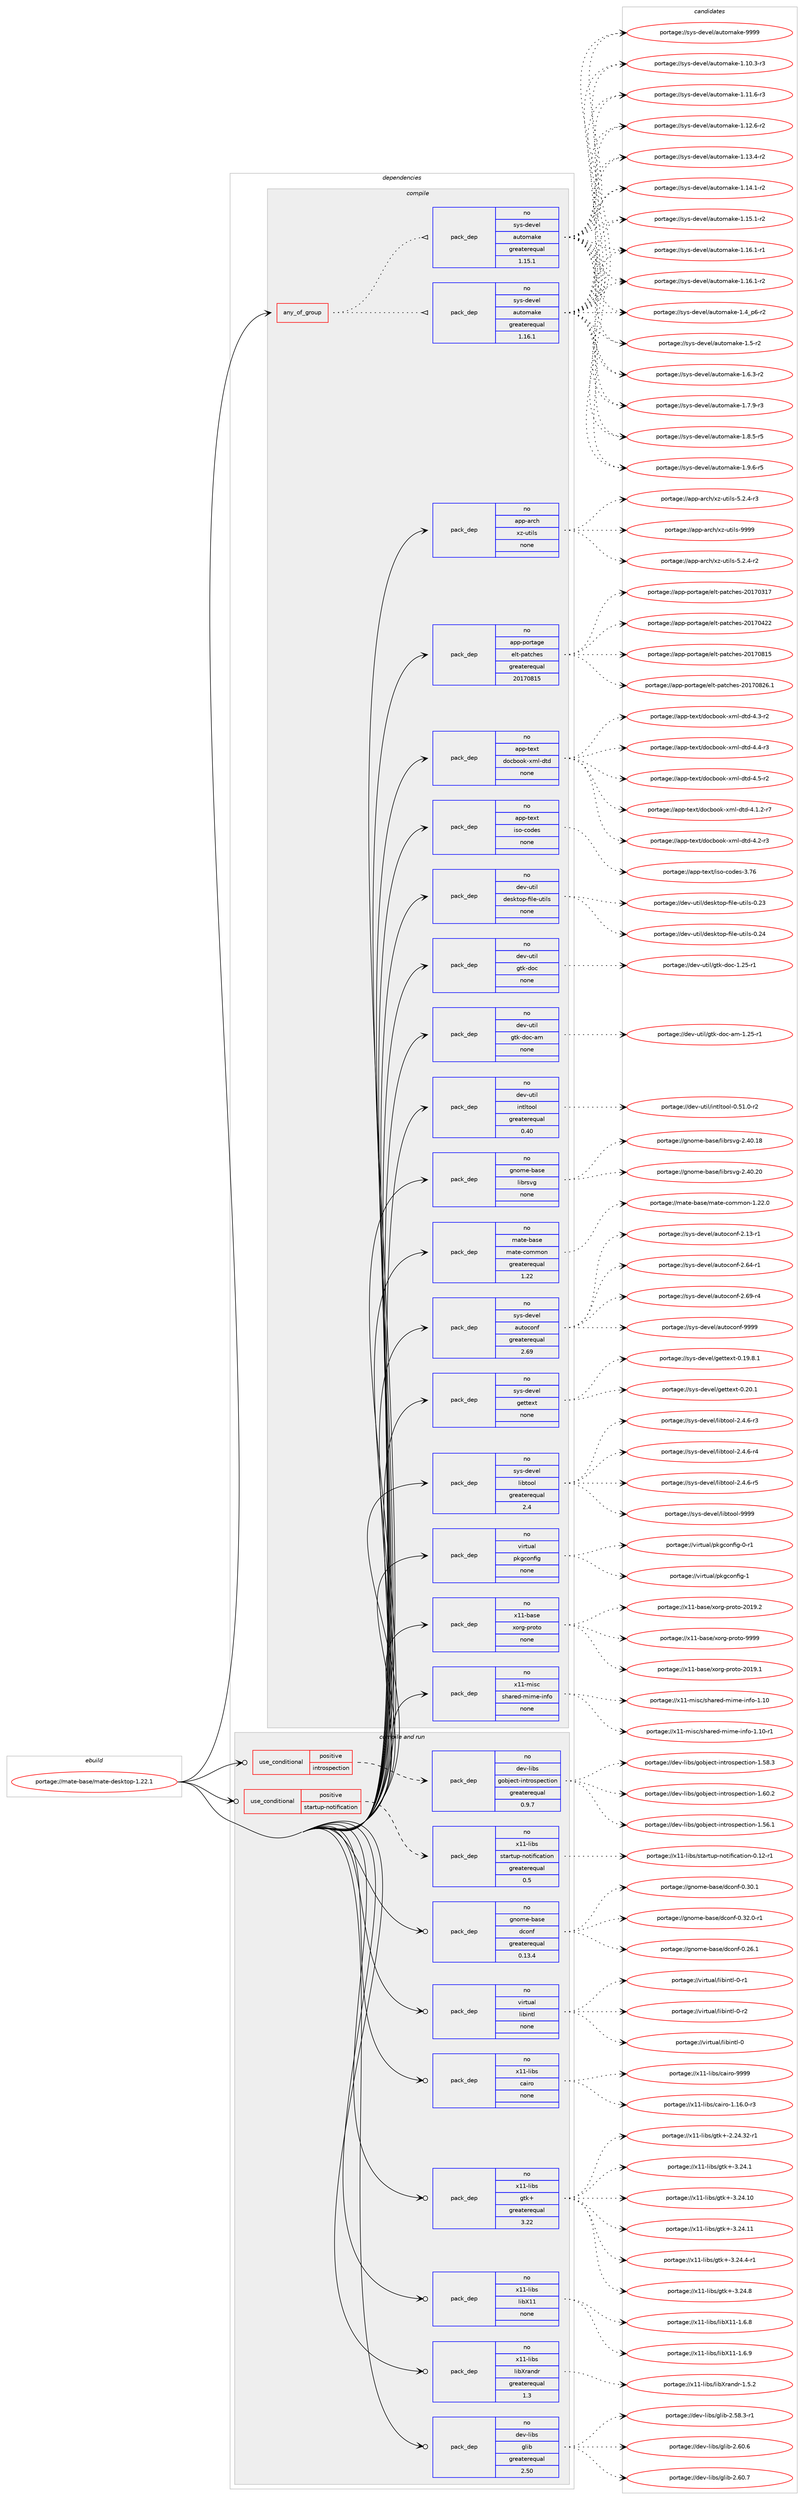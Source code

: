 digraph prolog {

# *************
# Graph options
# *************

newrank=true;
concentrate=true;
compound=true;
graph [rankdir=LR,fontname=Helvetica,fontsize=10,ranksep=1.5];#, ranksep=2.5, nodesep=0.2];
edge  [arrowhead=vee];
node  [fontname=Helvetica,fontsize=10];

# **********
# The ebuild
# **********

subgraph cluster_leftcol {
color=gray;
rank=same;
label=<<i>ebuild</i>>;
id [label="portage://mate-base/mate-desktop-1.22.1", color=red, width=4, href="../mate-base/mate-desktop-1.22.1.svg"];
}

# ****************
# The dependencies
# ****************

subgraph cluster_midcol {
color=gray;
label=<<i>dependencies</i>>;
subgraph cluster_compile {
fillcolor="#eeeeee";
style=filled;
label=<<i>compile</i>>;
subgraph any4835 {
dependency308303 [label=<<TABLE BORDER="0" CELLBORDER="1" CELLSPACING="0" CELLPADDING="4"><TR><TD CELLPADDING="10">any_of_group</TD></TR></TABLE>>, shape=none, color=red];subgraph pack225943 {
dependency308304 [label=<<TABLE BORDER="0" CELLBORDER="1" CELLSPACING="0" CELLPADDING="4" WIDTH="220"><TR><TD ROWSPAN="6" CELLPADDING="30">pack_dep</TD></TR><TR><TD WIDTH="110">no</TD></TR><TR><TD>sys-devel</TD></TR><TR><TD>automake</TD></TR><TR><TD>greaterequal</TD></TR><TR><TD>1.16.1</TD></TR></TABLE>>, shape=none, color=blue];
}
dependency308303:e -> dependency308304:w [weight=20,style="dotted",arrowhead="oinv"];
subgraph pack225944 {
dependency308305 [label=<<TABLE BORDER="0" CELLBORDER="1" CELLSPACING="0" CELLPADDING="4" WIDTH="220"><TR><TD ROWSPAN="6" CELLPADDING="30">pack_dep</TD></TR><TR><TD WIDTH="110">no</TD></TR><TR><TD>sys-devel</TD></TR><TR><TD>automake</TD></TR><TR><TD>greaterequal</TD></TR><TR><TD>1.15.1</TD></TR></TABLE>>, shape=none, color=blue];
}
dependency308303:e -> dependency308305:w [weight=20,style="dotted",arrowhead="oinv"];
}
id:e -> dependency308303:w [weight=20,style="solid",arrowhead="vee"];
subgraph pack225945 {
dependency308306 [label=<<TABLE BORDER="0" CELLBORDER="1" CELLSPACING="0" CELLPADDING="4" WIDTH="220"><TR><TD ROWSPAN="6" CELLPADDING="30">pack_dep</TD></TR><TR><TD WIDTH="110">no</TD></TR><TR><TD>app-arch</TD></TR><TR><TD>xz-utils</TD></TR><TR><TD>none</TD></TR><TR><TD></TD></TR></TABLE>>, shape=none, color=blue];
}
id:e -> dependency308306:w [weight=20,style="solid",arrowhead="vee"];
subgraph pack225946 {
dependency308307 [label=<<TABLE BORDER="0" CELLBORDER="1" CELLSPACING="0" CELLPADDING="4" WIDTH="220"><TR><TD ROWSPAN="6" CELLPADDING="30">pack_dep</TD></TR><TR><TD WIDTH="110">no</TD></TR><TR><TD>app-portage</TD></TR><TR><TD>elt-patches</TD></TR><TR><TD>greaterequal</TD></TR><TR><TD>20170815</TD></TR></TABLE>>, shape=none, color=blue];
}
id:e -> dependency308307:w [weight=20,style="solid",arrowhead="vee"];
subgraph pack225947 {
dependency308308 [label=<<TABLE BORDER="0" CELLBORDER="1" CELLSPACING="0" CELLPADDING="4" WIDTH="220"><TR><TD ROWSPAN="6" CELLPADDING="30">pack_dep</TD></TR><TR><TD WIDTH="110">no</TD></TR><TR><TD>app-text</TD></TR><TR><TD>docbook-xml-dtd</TD></TR><TR><TD>none</TD></TR><TR><TD></TD></TR></TABLE>>, shape=none, color=blue];
}
id:e -> dependency308308:w [weight=20,style="solid",arrowhead="vee"];
subgraph pack225948 {
dependency308309 [label=<<TABLE BORDER="0" CELLBORDER="1" CELLSPACING="0" CELLPADDING="4" WIDTH="220"><TR><TD ROWSPAN="6" CELLPADDING="30">pack_dep</TD></TR><TR><TD WIDTH="110">no</TD></TR><TR><TD>app-text</TD></TR><TR><TD>iso-codes</TD></TR><TR><TD>none</TD></TR><TR><TD></TD></TR></TABLE>>, shape=none, color=blue];
}
id:e -> dependency308309:w [weight=20,style="solid",arrowhead="vee"];
subgraph pack225949 {
dependency308310 [label=<<TABLE BORDER="0" CELLBORDER="1" CELLSPACING="0" CELLPADDING="4" WIDTH="220"><TR><TD ROWSPAN="6" CELLPADDING="30">pack_dep</TD></TR><TR><TD WIDTH="110">no</TD></TR><TR><TD>dev-util</TD></TR><TR><TD>desktop-file-utils</TD></TR><TR><TD>none</TD></TR><TR><TD></TD></TR></TABLE>>, shape=none, color=blue];
}
id:e -> dependency308310:w [weight=20,style="solid",arrowhead="vee"];
subgraph pack225950 {
dependency308311 [label=<<TABLE BORDER="0" CELLBORDER="1" CELLSPACING="0" CELLPADDING="4" WIDTH="220"><TR><TD ROWSPAN="6" CELLPADDING="30">pack_dep</TD></TR><TR><TD WIDTH="110">no</TD></TR><TR><TD>dev-util</TD></TR><TR><TD>gtk-doc</TD></TR><TR><TD>none</TD></TR><TR><TD></TD></TR></TABLE>>, shape=none, color=blue];
}
id:e -> dependency308311:w [weight=20,style="solid",arrowhead="vee"];
subgraph pack225951 {
dependency308312 [label=<<TABLE BORDER="0" CELLBORDER="1" CELLSPACING="0" CELLPADDING="4" WIDTH="220"><TR><TD ROWSPAN="6" CELLPADDING="30">pack_dep</TD></TR><TR><TD WIDTH="110">no</TD></TR><TR><TD>dev-util</TD></TR><TR><TD>gtk-doc-am</TD></TR><TR><TD>none</TD></TR><TR><TD></TD></TR></TABLE>>, shape=none, color=blue];
}
id:e -> dependency308312:w [weight=20,style="solid",arrowhead="vee"];
subgraph pack225952 {
dependency308313 [label=<<TABLE BORDER="0" CELLBORDER="1" CELLSPACING="0" CELLPADDING="4" WIDTH="220"><TR><TD ROWSPAN="6" CELLPADDING="30">pack_dep</TD></TR><TR><TD WIDTH="110">no</TD></TR><TR><TD>dev-util</TD></TR><TR><TD>intltool</TD></TR><TR><TD>greaterequal</TD></TR><TR><TD>0.40</TD></TR></TABLE>>, shape=none, color=blue];
}
id:e -> dependency308313:w [weight=20,style="solid",arrowhead="vee"];
subgraph pack225953 {
dependency308314 [label=<<TABLE BORDER="0" CELLBORDER="1" CELLSPACING="0" CELLPADDING="4" WIDTH="220"><TR><TD ROWSPAN="6" CELLPADDING="30">pack_dep</TD></TR><TR><TD WIDTH="110">no</TD></TR><TR><TD>gnome-base</TD></TR><TR><TD>librsvg</TD></TR><TR><TD>none</TD></TR><TR><TD></TD></TR></TABLE>>, shape=none, color=blue];
}
id:e -> dependency308314:w [weight=20,style="solid",arrowhead="vee"];
subgraph pack225954 {
dependency308315 [label=<<TABLE BORDER="0" CELLBORDER="1" CELLSPACING="0" CELLPADDING="4" WIDTH="220"><TR><TD ROWSPAN="6" CELLPADDING="30">pack_dep</TD></TR><TR><TD WIDTH="110">no</TD></TR><TR><TD>mate-base</TD></TR><TR><TD>mate-common</TD></TR><TR><TD>greaterequal</TD></TR><TR><TD>1.22</TD></TR></TABLE>>, shape=none, color=blue];
}
id:e -> dependency308315:w [weight=20,style="solid",arrowhead="vee"];
subgraph pack225955 {
dependency308316 [label=<<TABLE BORDER="0" CELLBORDER="1" CELLSPACING="0" CELLPADDING="4" WIDTH="220"><TR><TD ROWSPAN="6" CELLPADDING="30">pack_dep</TD></TR><TR><TD WIDTH="110">no</TD></TR><TR><TD>sys-devel</TD></TR><TR><TD>autoconf</TD></TR><TR><TD>greaterequal</TD></TR><TR><TD>2.69</TD></TR></TABLE>>, shape=none, color=blue];
}
id:e -> dependency308316:w [weight=20,style="solid",arrowhead="vee"];
subgraph pack225956 {
dependency308317 [label=<<TABLE BORDER="0" CELLBORDER="1" CELLSPACING="0" CELLPADDING="4" WIDTH="220"><TR><TD ROWSPAN="6" CELLPADDING="30">pack_dep</TD></TR><TR><TD WIDTH="110">no</TD></TR><TR><TD>sys-devel</TD></TR><TR><TD>gettext</TD></TR><TR><TD>none</TD></TR><TR><TD></TD></TR></TABLE>>, shape=none, color=blue];
}
id:e -> dependency308317:w [weight=20,style="solid",arrowhead="vee"];
subgraph pack225957 {
dependency308318 [label=<<TABLE BORDER="0" CELLBORDER="1" CELLSPACING="0" CELLPADDING="4" WIDTH="220"><TR><TD ROWSPAN="6" CELLPADDING="30">pack_dep</TD></TR><TR><TD WIDTH="110">no</TD></TR><TR><TD>sys-devel</TD></TR><TR><TD>libtool</TD></TR><TR><TD>greaterequal</TD></TR><TR><TD>2.4</TD></TR></TABLE>>, shape=none, color=blue];
}
id:e -> dependency308318:w [weight=20,style="solid",arrowhead="vee"];
subgraph pack225958 {
dependency308319 [label=<<TABLE BORDER="0" CELLBORDER="1" CELLSPACING="0" CELLPADDING="4" WIDTH="220"><TR><TD ROWSPAN="6" CELLPADDING="30">pack_dep</TD></TR><TR><TD WIDTH="110">no</TD></TR><TR><TD>virtual</TD></TR><TR><TD>pkgconfig</TD></TR><TR><TD>none</TD></TR><TR><TD></TD></TR></TABLE>>, shape=none, color=blue];
}
id:e -> dependency308319:w [weight=20,style="solid",arrowhead="vee"];
subgraph pack225959 {
dependency308320 [label=<<TABLE BORDER="0" CELLBORDER="1" CELLSPACING="0" CELLPADDING="4" WIDTH="220"><TR><TD ROWSPAN="6" CELLPADDING="30">pack_dep</TD></TR><TR><TD WIDTH="110">no</TD></TR><TR><TD>x11-base</TD></TR><TR><TD>xorg-proto</TD></TR><TR><TD>none</TD></TR><TR><TD></TD></TR></TABLE>>, shape=none, color=blue];
}
id:e -> dependency308320:w [weight=20,style="solid",arrowhead="vee"];
subgraph pack225960 {
dependency308321 [label=<<TABLE BORDER="0" CELLBORDER="1" CELLSPACING="0" CELLPADDING="4" WIDTH="220"><TR><TD ROWSPAN="6" CELLPADDING="30">pack_dep</TD></TR><TR><TD WIDTH="110">no</TD></TR><TR><TD>x11-misc</TD></TR><TR><TD>shared-mime-info</TD></TR><TR><TD>none</TD></TR><TR><TD></TD></TR></TABLE>>, shape=none, color=blue];
}
id:e -> dependency308321:w [weight=20,style="solid",arrowhead="vee"];
}
subgraph cluster_compileandrun {
fillcolor="#eeeeee";
style=filled;
label=<<i>compile and run</i>>;
subgraph cond77411 {
dependency308322 [label=<<TABLE BORDER="0" CELLBORDER="1" CELLSPACING="0" CELLPADDING="4"><TR><TD ROWSPAN="3" CELLPADDING="10">use_conditional</TD></TR><TR><TD>positive</TD></TR><TR><TD>introspection</TD></TR></TABLE>>, shape=none, color=red];
subgraph pack225961 {
dependency308323 [label=<<TABLE BORDER="0" CELLBORDER="1" CELLSPACING="0" CELLPADDING="4" WIDTH="220"><TR><TD ROWSPAN="6" CELLPADDING="30">pack_dep</TD></TR><TR><TD WIDTH="110">no</TD></TR><TR><TD>dev-libs</TD></TR><TR><TD>gobject-introspection</TD></TR><TR><TD>greaterequal</TD></TR><TR><TD>0.9.7</TD></TR></TABLE>>, shape=none, color=blue];
}
dependency308322:e -> dependency308323:w [weight=20,style="dashed",arrowhead="vee"];
}
id:e -> dependency308322:w [weight=20,style="solid",arrowhead="odotvee"];
subgraph cond77412 {
dependency308324 [label=<<TABLE BORDER="0" CELLBORDER="1" CELLSPACING="0" CELLPADDING="4"><TR><TD ROWSPAN="3" CELLPADDING="10">use_conditional</TD></TR><TR><TD>positive</TD></TR><TR><TD>startup-notification</TD></TR></TABLE>>, shape=none, color=red];
subgraph pack225962 {
dependency308325 [label=<<TABLE BORDER="0" CELLBORDER="1" CELLSPACING="0" CELLPADDING="4" WIDTH="220"><TR><TD ROWSPAN="6" CELLPADDING="30">pack_dep</TD></TR><TR><TD WIDTH="110">no</TD></TR><TR><TD>x11-libs</TD></TR><TR><TD>startup-notification</TD></TR><TR><TD>greaterequal</TD></TR><TR><TD>0.5</TD></TR></TABLE>>, shape=none, color=blue];
}
dependency308324:e -> dependency308325:w [weight=20,style="dashed",arrowhead="vee"];
}
id:e -> dependency308324:w [weight=20,style="solid",arrowhead="odotvee"];
subgraph pack225963 {
dependency308326 [label=<<TABLE BORDER="0" CELLBORDER="1" CELLSPACING="0" CELLPADDING="4" WIDTH="220"><TR><TD ROWSPAN="6" CELLPADDING="30">pack_dep</TD></TR><TR><TD WIDTH="110">no</TD></TR><TR><TD>dev-libs</TD></TR><TR><TD>glib</TD></TR><TR><TD>greaterequal</TD></TR><TR><TD>2.50</TD></TR></TABLE>>, shape=none, color=blue];
}
id:e -> dependency308326:w [weight=20,style="solid",arrowhead="odotvee"];
subgraph pack225964 {
dependency308327 [label=<<TABLE BORDER="0" CELLBORDER="1" CELLSPACING="0" CELLPADDING="4" WIDTH="220"><TR><TD ROWSPAN="6" CELLPADDING="30">pack_dep</TD></TR><TR><TD WIDTH="110">no</TD></TR><TR><TD>gnome-base</TD></TR><TR><TD>dconf</TD></TR><TR><TD>greaterequal</TD></TR><TR><TD>0.13.4</TD></TR></TABLE>>, shape=none, color=blue];
}
id:e -> dependency308327:w [weight=20,style="solid",arrowhead="odotvee"];
subgraph pack225965 {
dependency308328 [label=<<TABLE BORDER="0" CELLBORDER="1" CELLSPACING="0" CELLPADDING="4" WIDTH="220"><TR><TD ROWSPAN="6" CELLPADDING="30">pack_dep</TD></TR><TR><TD WIDTH="110">no</TD></TR><TR><TD>virtual</TD></TR><TR><TD>libintl</TD></TR><TR><TD>none</TD></TR><TR><TD></TD></TR></TABLE>>, shape=none, color=blue];
}
id:e -> dependency308328:w [weight=20,style="solid",arrowhead="odotvee"];
subgraph pack225966 {
dependency308329 [label=<<TABLE BORDER="0" CELLBORDER="1" CELLSPACING="0" CELLPADDING="4" WIDTH="220"><TR><TD ROWSPAN="6" CELLPADDING="30">pack_dep</TD></TR><TR><TD WIDTH="110">no</TD></TR><TR><TD>x11-libs</TD></TR><TR><TD>cairo</TD></TR><TR><TD>none</TD></TR><TR><TD></TD></TR></TABLE>>, shape=none, color=blue];
}
id:e -> dependency308329:w [weight=20,style="solid",arrowhead="odotvee"];
subgraph pack225967 {
dependency308330 [label=<<TABLE BORDER="0" CELLBORDER="1" CELLSPACING="0" CELLPADDING="4" WIDTH="220"><TR><TD ROWSPAN="6" CELLPADDING="30">pack_dep</TD></TR><TR><TD WIDTH="110">no</TD></TR><TR><TD>x11-libs</TD></TR><TR><TD>gtk+</TD></TR><TR><TD>greaterequal</TD></TR><TR><TD>3.22</TD></TR></TABLE>>, shape=none, color=blue];
}
id:e -> dependency308330:w [weight=20,style="solid",arrowhead="odotvee"];
subgraph pack225968 {
dependency308331 [label=<<TABLE BORDER="0" CELLBORDER="1" CELLSPACING="0" CELLPADDING="4" WIDTH="220"><TR><TD ROWSPAN="6" CELLPADDING="30">pack_dep</TD></TR><TR><TD WIDTH="110">no</TD></TR><TR><TD>x11-libs</TD></TR><TR><TD>libX11</TD></TR><TR><TD>none</TD></TR><TR><TD></TD></TR></TABLE>>, shape=none, color=blue];
}
id:e -> dependency308331:w [weight=20,style="solid",arrowhead="odotvee"];
subgraph pack225969 {
dependency308332 [label=<<TABLE BORDER="0" CELLBORDER="1" CELLSPACING="0" CELLPADDING="4" WIDTH="220"><TR><TD ROWSPAN="6" CELLPADDING="30">pack_dep</TD></TR><TR><TD WIDTH="110">no</TD></TR><TR><TD>x11-libs</TD></TR><TR><TD>libXrandr</TD></TR><TR><TD>greaterequal</TD></TR><TR><TD>1.3</TD></TR></TABLE>>, shape=none, color=blue];
}
id:e -> dependency308332:w [weight=20,style="solid",arrowhead="odotvee"];
}
subgraph cluster_run {
fillcolor="#eeeeee";
style=filled;
label=<<i>run</i>>;
}
}

# **************
# The candidates
# **************

subgraph cluster_choices {
rank=same;
color=gray;
label=<<i>candidates</i>>;

subgraph choice225943 {
color=black;
nodesep=1;
choiceportage11512111545100101118101108479711711611110997107101454946494846514511451 [label="portage://sys-devel/automake-1.10.3-r3", color=red, width=4,href="../sys-devel/automake-1.10.3-r3.svg"];
choiceportage11512111545100101118101108479711711611110997107101454946494946544511451 [label="portage://sys-devel/automake-1.11.6-r3", color=red, width=4,href="../sys-devel/automake-1.11.6-r3.svg"];
choiceportage11512111545100101118101108479711711611110997107101454946495046544511450 [label="portage://sys-devel/automake-1.12.6-r2", color=red, width=4,href="../sys-devel/automake-1.12.6-r2.svg"];
choiceportage11512111545100101118101108479711711611110997107101454946495146524511450 [label="portage://sys-devel/automake-1.13.4-r2", color=red, width=4,href="../sys-devel/automake-1.13.4-r2.svg"];
choiceportage11512111545100101118101108479711711611110997107101454946495246494511450 [label="portage://sys-devel/automake-1.14.1-r2", color=red, width=4,href="../sys-devel/automake-1.14.1-r2.svg"];
choiceportage11512111545100101118101108479711711611110997107101454946495346494511450 [label="portage://sys-devel/automake-1.15.1-r2", color=red, width=4,href="../sys-devel/automake-1.15.1-r2.svg"];
choiceportage11512111545100101118101108479711711611110997107101454946495446494511449 [label="portage://sys-devel/automake-1.16.1-r1", color=red, width=4,href="../sys-devel/automake-1.16.1-r1.svg"];
choiceportage11512111545100101118101108479711711611110997107101454946495446494511450 [label="portage://sys-devel/automake-1.16.1-r2", color=red, width=4,href="../sys-devel/automake-1.16.1-r2.svg"];
choiceportage115121115451001011181011084797117116111109971071014549465295112544511450 [label="portage://sys-devel/automake-1.4_p6-r2", color=red, width=4,href="../sys-devel/automake-1.4_p6-r2.svg"];
choiceportage11512111545100101118101108479711711611110997107101454946534511450 [label="portage://sys-devel/automake-1.5-r2", color=red, width=4,href="../sys-devel/automake-1.5-r2.svg"];
choiceportage115121115451001011181011084797117116111109971071014549465446514511450 [label="portage://sys-devel/automake-1.6.3-r2", color=red, width=4,href="../sys-devel/automake-1.6.3-r2.svg"];
choiceportage115121115451001011181011084797117116111109971071014549465546574511451 [label="portage://sys-devel/automake-1.7.9-r3", color=red, width=4,href="../sys-devel/automake-1.7.9-r3.svg"];
choiceportage115121115451001011181011084797117116111109971071014549465646534511453 [label="portage://sys-devel/automake-1.8.5-r5", color=red, width=4,href="../sys-devel/automake-1.8.5-r5.svg"];
choiceportage115121115451001011181011084797117116111109971071014549465746544511453 [label="portage://sys-devel/automake-1.9.6-r5", color=red, width=4,href="../sys-devel/automake-1.9.6-r5.svg"];
choiceportage115121115451001011181011084797117116111109971071014557575757 [label="portage://sys-devel/automake-9999", color=red, width=4,href="../sys-devel/automake-9999.svg"];
dependency308304:e -> choiceportage11512111545100101118101108479711711611110997107101454946494846514511451:w [style=dotted,weight="100"];
dependency308304:e -> choiceportage11512111545100101118101108479711711611110997107101454946494946544511451:w [style=dotted,weight="100"];
dependency308304:e -> choiceportage11512111545100101118101108479711711611110997107101454946495046544511450:w [style=dotted,weight="100"];
dependency308304:e -> choiceportage11512111545100101118101108479711711611110997107101454946495146524511450:w [style=dotted,weight="100"];
dependency308304:e -> choiceportage11512111545100101118101108479711711611110997107101454946495246494511450:w [style=dotted,weight="100"];
dependency308304:e -> choiceportage11512111545100101118101108479711711611110997107101454946495346494511450:w [style=dotted,weight="100"];
dependency308304:e -> choiceportage11512111545100101118101108479711711611110997107101454946495446494511449:w [style=dotted,weight="100"];
dependency308304:e -> choiceportage11512111545100101118101108479711711611110997107101454946495446494511450:w [style=dotted,weight="100"];
dependency308304:e -> choiceportage115121115451001011181011084797117116111109971071014549465295112544511450:w [style=dotted,weight="100"];
dependency308304:e -> choiceportage11512111545100101118101108479711711611110997107101454946534511450:w [style=dotted,weight="100"];
dependency308304:e -> choiceportage115121115451001011181011084797117116111109971071014549465446514511450:w [style=dotted,weight="100"];
dependency308304:e -> choiceportage115121115451001011181011084797117116111109971071014549465546574511451:w [style=dotted,weight="100"];
dependency308304:e -> choiceportage115121115451001011181011084797117116111109971071014549465646534511453:w [style=dotted,weight="100"];
dependency308304:e -> choiceportage115121115451001011181011084797117116111109971071014549465746544511453:w [style=dotted,weight="100"];
dependency308304:e -> choiceportage115121115451001011181011084797117116111109971071014557575757:w [style=dotted,weight="100"];
}
subgraph choice225944 {
color=black;
nodesep=1;
choiceportage11512111545100101118101108479711711611110997107101454946494846514511451 [label="portage://sys-devel/automake-1.10.3-r3", color=red, width=4,href="../sys-devel/automake-1.10.3-r3.svg"];
choiceportage11512111545100101118101108479711711611110997107101454946494946544511451 [label="portage://sys-devel/automake-1.11.6-r3", color=red, width=4,href="../sys-devel/automake-1.11.6-r3.svg"];
choiceportage11512111545100101118101108479711711611110997107101454946495046544511450 [label="portage://sys-devel/automake-1.12.6-r2", color=red, width=4,href="../sys-devel/automake-1.12.6-r2.svg"];
choiceportage11512111545100101118101108479711711611110997107101454946495146524511450 [label="portage://sys-devel/automake-1.13.4-r2", color=red, width=4,href="../sys-devel/automake-1.13.4-r2.svg"];
choiceportage11512111545100101118101108479711711611110997107101454946495246494511450 [label="portage://sys-devel/automake-1.14.1-r2", color=red, width=4,href="../sys-devel/automake-1.14.1-r2.svg"];
choiceportage11512111545100101118101108479711711611110997107101454946495346494511450 [label="portage://sys-devel/automake-1.15.1-r2", color=red, width=4,href="../sys-devel/automake-1.15.1-r2.svg"];
choiceportage11512111545100101118101108479711711611110997107101454946495446494511449 [label="portage://sys-devel/automake-1.16.1-r1", color=red, width=4,href="../sys-devel/automake-1.16.1-r1.svg"];
choiceportage11512111545100101118101108479711711611110997107101454946495446494511450 [label="portage://sys-devel/automake-1.16.1-r2", color=red, width=4,href="../sys-devel/automake-1.16.1-r2.svg"];
choiceportage115121115451001011181011084797117116111109971071014549465295112544511450 [label="portage://sys-devel/automake-1.4_p6-r2", color=red, width=4,href="../sys-devel/automake-1.4_p6-r2.svg"];
choiceportage11512111545100101118101108479711711611110997107101454946534511450 [label="portage://sys-devel/automake-1.5-r2", color=red, width=4,href="../sys-devel/automake-1.5-r2.svg"];
choiceportage115121115451001011181011084797117116111109971071014549465446514511450 [label="portage://sys-devel/automake-1.6.3-r2", color=red, width=4,href="../sys-devel/automake-1.6.3-r2.svg"];
choiceportage115121115451001011181011084797117116111109971071014549465546574511451 [label="portage://sys-devel/automake-1.7.9-r3", color=red, width=4,href="../sys-devel/automake-1.7.9-r3.svg"];
choiceportage115121115451001011181011084797117116111109971071014549465646534511453 [label="portage://sys-devel/automake-1.8.5-r5", color=red, width=4,href="../sys-devel/automake-1.8.5-r5.svg"];
choiceportage115121115451001011181011084797117116111109971071014549465746544511453 [label="portage://sys-devel/automake-1.9.6-r5", color=red, width=4,href="../sys-devel/automake-1.9.6-r5.svg"];
choiceportage115121115451001011181011084797117116111109971071014557575757 [label="portage://sys-devel/automake-9999", color=red, width=4,href="../sys-devel/automake-9999.svg"];
dependency308305:e -> choiceportage11512111545100101118101108479711711611110997107101454946494846514511451:w [style=dotted,weight="100"];
dependency308305:e -> choiceportage11512111545100101118101108479711711611110997107101454946494946544511451:w [style=dotted,weight="100"];
dependency308305:e -> choiceportage11512111545100101118101108479711711611110997107101454946495046544511450:w [style=dotted,weight="100"];
dependency308305:e -> choiceportage11512111545100101118101108479711711611110997107101454946495146524511450:w [style=dotted,weight="100"];
dependency308305:e -> choiceportage11512111545100101118101108479711711611110997107101454946495246494511450:w [style=dotted,weight="100"];
dependency308305:e -> choiceportage11512111545100101118101108479711711611110997107101454946495346494511450:w [style=dotted,weight="100"];
dependency308305:e -> choiceportage11512111545100101118101108479711711611110997107101454946495446494511449:w [style=dotted,weight="100"];
dependency308305:e -> choiceportage11512111545100101118101108479711711611110997107101454946495446494511450:w [style=dotted,weight="100"];
dependency308305:e -> choiceportage115121115451001011181011084797117116111109971071014549465295112544511450:w [style=dotted,weight="100"];
dependency308305:e -> choiceportage11512111545100101118101108479711711611110997107101454946534511450:w [style=dotted,weight="100"];
dependency308305:e -> choiceportage115121115451001011181011084797117116111109971071014549465446514511450:w [style=dotted,weight="100"];
dependency308305:e -> choiceportage115121115451001011181011084797117116111109971071014549465546574511451:w [style=dotted,weight="100"];
dependency308305:e -> choiceportage115121115451001011181011084797117116111109971071014549465646534511453:w [style=dotted,weight="100"];
dependency308305:e -> choiceportage115121115451001011181011084797117116111109971071014549465746544511453:w [style=dotted,weight="100"];
dependency308305:e -> choiceportage115121115451001011181011084797117116111109971071014557575757:w [style=dotted,weight="100"];
}
subgraph choice225945 {
color=black;
nodesep=1;
choiceportage9711211245971149910447120122451171161051081154553465046524511450 [label="portage://app-arch/xz-utils-5.2.4-r2", color=red, width=4,href="../app-arch/xz-utils-5.2.4-r2.svg"];
choiceportage9711211245971149910447120122451171161051081154553465046524511451 [label="portage://app-arch/xz-utils-5.2.4-r3", color=red, width=4,href="../app-arch/xz-utils-5.2.4-r3.svg"];
choiceportage9711211245971149910447120122451171161051081154557575757 [label="portage://app-arch/xz-utils-9999", color=red, width=4,href="../app-arch/xz-utils-9999.svg"];
dependency308306:e -> choiceportage9711211245971149910447120122451171161051081154553465046524511450:w [style=dotted,weight="100"];
dependency308306:e -> choiceportage9711211245971149910447120122451171161051081154553465046524511451:w [style=dotted,weight="100"];
dependency308306:e -> choiceportage9711211245971149910447120122451171161051081154557575757:w [style=dotted,weight="100"];
}
subgraph choice225946 {
color=black;
nodesep=1;
choiceportage97112112451121111141169710310147101108116451129711699104101115455048495548514955 [label="portage://app-portage/elt-patches-20170317", color=red, width=4,href="../app-portage/elt-patches-20170317.svg"];
choiceportage97112112451121111141169710310147101108116451129711699104101115455048495548525050 [label="portage://app-portage/elt-patches-20170422", color=red, width=4,href="../app-portage/elt-patches-20170422.svg"];
choiceportage97112112451121111141169710310147101108116451129711699104101115455048495548564953 [label="portage://app-portage/elt-patches-20170815", color=red, width=4,href="../app-portage/elt-patches-20170815.svg"];
choiceportage971121124511211111411697103101471011081164511297116991041011154550484955485650544649 [label="portage://app-portage/elt-patches-20170826.1", color=red, width=4,href="../app-portage/elt-patches-20170826.1.svg"];
dependency308307:e -> choiceportage97112112451121111141169710310147101108116451129711699104101115455048495548514955:w [style=dotted,weight="100"];
dependency308307:e -> choiceportage97112112451121111141169710310147101108116451129711699104101115455048495548525050:w [style=dotted,weight="100"];
dependency308307:e -> choiceportage97112112451121111141169710310147101108116451129711699104101115455048495548564953:w [style=dotted,weight="100"];
dependency308307:e -> choiceportage971121124511211111411697103101471011081164511297116991041011154550484955485650544649:w [style=dotted,weight="100"];
}
subgraph choice225947 {
color=black;
nodesep=1;
choiceportage971121124511610112011647100111999811111110745120109108451001161004552464946504511455 [label="portage://app-text/docbook-xml-dtd-4.1.2-r7", color=red, width=4,href="../app-text/docbook-xml-dtd-4.1.2-r7.svg"];
choiceportage97112112451161011201164710011199981111111074512010910845100116100455246504511451 [label="portage://app-text/docbook-xml-dtd-4.2-r3", color=red, width=4,href="../app-text/docbook-xml-dtd-4.2-r3.svg"];
choiceportage97112112451161011201164710011199981111111074512010910845100116100455246514511450 [label="portage://app-text/docbook-xml-dtd-4.3-r2", color=red, width=4,href="../app-text/docbook-xml-dtd-4.3-r2.svg"];
choiceportage97112112451161011201164710011199981111111074512010910845100116100455246524511451 [label="portage://app-text/docbook-xml-dtd-4.4-r3", color=red, width=4,href="../app-text/docbook-xml-dtd-4.4-r3.svg"];
choiceportage97112112451161011201164710011199981111111074512010910845100116100455246534511450 [label="portage://app-text/docbook-xml-dtd-4.5-r2", color=red, width=4,href="../app-text/docbook-xml-dtd-4.5-r2.svg"];
dependency308308:e -> choiceportage971121124511610112011647100111999811111110745120109108451001161004552464946504511455:w [style=dotted,weight="100"];
dependency308308:e -> choiceportage97112112451161011201164710011199981111111074512010910845100116100455246504511451:w [style=dotted,weight="100"];
dependency308308:e -> choiceportage97112112451161011201164710011199981111111074512010910845100116100455246514511450:w [style=dotted,weight="100"];
dependency308308:e -> choiceportage97112112451161011201164710011199981111111074512010910845100116100455246524511451:w [style=dotted,weight="100"];
dependency308308:e -> choiceportage97112112451161011201164710011199981111111074512010910845100116100455246534511450:w [style=dotted,weight="100"];
}
subgraph choice225948 {
color=black;
nodesep=1;
choiceportage97112112451161011201164710511511145991111001011154551465554 [label="portage://app-text/iso-codes-3.76", color=red, width=4,href="../app-text/iso-codes-3.76.svg"];
dependency308309:e -> choiceportage97112112451161011201164710511511145991111001011154551465554:w [style=dotted,weight="100"];
}
subgraph choice225949 {
color=black;
nodesep=1;
choiceportage100101118451171161051084710010111510711611111245102105108101451171161051081154548465051 [label="portage://dev-util/desktop-file-utils-0.23", color=red, width=4,href="../dev-util/desktop-file-utils-0.23.svg"];
choiceportage100101118451171161051084710010111510711611111245102105108101451171161051081154548465052 [label="portage://dev-util/desktop-file-utils-0.24", color=red, width=4,href="../dev-util/desktop-file-utils-0.24.svg"];
dependency308310:e -> choiceportage100101118451171161051084710010111510711611111245102105108101451171161051081154548465051:w [style=dotted,weight="100"];
dependency308310:e -> choiceportage100101118451171161051084710010111510711611111245102105108101451171161051081154548465052:w [style=dotted,weight="100"];
}
subgraph choice225950 {
color=black;
nodesep=1;
choiceportage1001011184511711610510847103116107451001119945494650534511449 [label="portage://dev-util/gtk-doc-1.25-r1", color=red, width=4,href="../dev-util/gtk-doc-1.25-r1.svg"];
dependency308311:e -> choiceportage1001011184511711610510847103116107451001119945494650534511449:w [style=dotted,weight="100"];
}
subgraph choice225951 {
color=black;
nodesep=1;
choiceportage10010111845117116105108471031161074510011199459710945494650534511449 [label="portage://dev-util/gtk-doc-am-1.25-r1", color=red, width=4,href="../dev-util/gtk-doc-am-1.25-r1.svg"];
dependency308312:e -> choiceportage10010111845117116105108471031161074510011199459710945494650534511449:w [style=dotted,weight="100"];
}
subgraph choice225952 {
color=black;
nodesep=1;
choiceportage1001011184511711610510847105110116108116111111108454846534946484511450 [label="portage://dev-util/intltool-0.51.0-r2", color=red, width=4,href="../dev-util/intltool-0.51.0-r2.svg"];
dependency308313:e -> choiceportage1001011184511711610510847105110116108116111111108454846534946484511450:w [style=dotted,weight="100"];
}
subgraph choice225953 {
color=black;
nodesep=1;
choiceportage10311011110910145989711510147108105981141151181034550465248464956 [label="portage://gnome-base/librsvg-2.40.18", color=red, width=4,href="../gnome-base/librsvg-2.40.18.svg"];
choiceportage10311011110910145989711510147108105981141151181034550465248465048 [label="portage://gnome-base/librsvg-2.40.20", color=red, width=4,href="../gnome-base/librsvg-2.40.20.svg"];
dependency308314:e -> choiceportage10311011110910145989711510147108105981141151181034550465248464956:w [style=dotted,weight="100"];
dependency308314:e -> choiceportage10311011110910145989711510147108105981141151181034550465248465048:w [style=dotted,weight="100"];
}
subgraph choice225954 {
color=black;
nodesep=1;
choiceportage109971161014598971151014710997116101459911110910911111045494650504648 [label="portage://mate-base/mate-common-1.22.0", color=red, width=4,href="../mate-base/mate-common-1.22.0.svg"];
dependency308315:e -> choiceportage109971161014598971151014710997116101459911110910911111045494650504648:w [style=dotted,weight="100"];
}
subgraph choice225955 {
color=black;
nodesep=1;
choiceportage1151211154510010111810110847971171161119911111010245504649514511449 [label="portage://sys-devel/autoconf-2.13-r1", color=red, width=4,href="../sys-devel/autoconf-2.13-r1.svg"];
choiceportage1151211154510010111810110847971171161119911111010245504654524511449 [label="portage://sys-devel/autoconf-2.64-r1", color=red, width=4,href="../sys-devel/autoconf-2.64-r1.svg"];
choiceportage1151211154510010111810110847971171161119911111010245504654574511452 [label="portage://sys-devel/autoconf-2.69-r4", color=red, width=4,href="../sys-devel/autoconf-2.69-r4.svg"];
choiceportage115121115451001011181011084797117116111991111101024557575757 [label="portage://sys-devel/autoconf-9999", color=red, width=4,href="../sys-devel/autoconf-9999.svg"];
dependency308316:e -> choiceportage1151211154510010111810110847971171161119911111010245504649514511449:w [style=dotted,weight="100"];
dependency308316:e -> choiceportage1151211154510010111810110847971171161119911111010245504654524511449:w [style=dotted,weight="100"];
dependency308316:e -> choiceportage1151211154510010111810110847971171161119911111010245504654574511452:w [style=dotted,weight="100"];
dependency308316:e -> choiceportage115121115451001011181011084797117116111991111101024557575757:w [style=dotted,weight="100"];
}
subgraph choice225956 {
color=black;
nodesep=1;
choiceportage1151211154510010111810110847103101116116101120116454846495746564649 [label="portage://sys-devel/gettext-0.19.8.1", color=red, width=4,href="../sys-devel/gettext-0.19.8.1.svg"];
choiceportage115121115451001011181011084710310111611610112011645484650484649 [label="portage://sys-devel/gettext-0.20.1", color=red, width=4,href="../sys-devel/gettext-0.20.1.svg"];
dependency308317:e -> choiceportage1151211154510010111810110847103101116116101120116454846495746564649:w [style=dotted,weight="100"];
dependency308317:e -> choiceportage115121115451001011181011084710310111611610112011645484650484649:w [style=dotted,weight="100"];
}
subgraph choice225957 {
color=black;
nodesep=1;
choiceportage1151211154510010111810110847108105981161111111084550465246544511451 [label="portage://sys-devel/libtool-2.4.6-r3", color=red, width=4,href="../sys-devel/libtool-2.4.6-r3.svg"];
choiceportage1151211154510010111810110847108105981161111111084550465246544511452 [label="portage://sys-devel/libtool-2.4.6-r4", color=red, width=4,href="../sys-devel/libtool-2.4.6-r4.svg"];
choiceportage1151211154510010111810110847108105981161111111084550465246544511453 [label="portage://sys-devel/libtool-2.4.6-r5", color=red, width=4,href="../sys-devel/libtool-2.4.6-r5.svg"];
choiceportage1151211154510010111810110847108105981161111111084557575757 [label="portage://sys-devel/libtool-9999", color=red, width=4,href="../sys-devel/libtool-9999.svg"];
dependency308318:e -> choiceportage1151211154510010111810110847108105981161111111084550465246544511451:w [style=dotted,weight="100"];
dependency308318:e -> choiceportage1151211154510010111810110847108105981161111111084550465246544511452:w [style=dotted,weight="100"];
dependency308318:e -> choiceportage1151211154510010111810110847108105981161111111084550465246544511453:w [style=dotted,weight="100"];
dependency308318:e -> choiceportage1151211154510010111810110847108105981161111111084557575757:w [style=dotted,weight="100"];
}
subgraph choice225958 {
color=black;
nodesep=1;
choiceportage11810511411611797108471121071039911111010210510345484511449 [label="portage://virtual/pkgconfig-0-r1", color=red, width=4,href="../virtual/pkgconfig-0-r1.svg"];
choiceportage1181051141161179710847112107103991111101021051034549 [label="portage://virtual/pkgconfig-1", color=red, width=4,href="../virtual/pkgconfig-1.svg"];
dependency308319:e -> choiceportage11810511411611797108471121071039911111010210510345484511449:w [style=dotted,weight="100"];
dependency308319:e -> choiceportage1181051141161179710847112107103991111101021051034549:w [style=dotted,weight="100"];
}
subgraph choice225959 {
color=black;
nodesep=1;
choiceportage1204949459897115101471201111141034511211411111611145504849574649 [label="portage://x11-base/xorg-proto-2019.1", color=red, width=4,href="../x11-base/xorg-proto-2019.1.svg"];
choiceportage1204949459897115101471201111141034511211411111611145504849574650 [label="portage://x11-base/xorg-proto-2019.2", color=red, width=4,href="../x11-base/xorg-proto-2019.2.svg"];
choiceportage120494945989711510147120111114103451121141111161114557575757 [label="portage://x11-base/xorg-proto-9999", color=red, width=4,href="../x11-base/xorg-proto-9999.svg"];
dependency308320:e -> choiceportage1204949459897115101471201111141034511211411111611145504849574649:w [style=dotted,weight="100"];
dependency308320:e -> choiceportage1204949459897115101471201111141034511211411111611145504849574650:w [style=dotted,weight="100"];
dependency308320:e -> choiceportage120494945989711510147120111114103451121141111161114557575757:w [style=dotted,weight="100"];
}
subgraph choice225960 {
color=black;
nodesep=1;
choiceportage12049494510910511599471151049711410110045109105109101451051101021114549464948 [label="portage://x11-misc/shared-mime-info-1.10", color=red, width=4,href="../x11-misc/shared-mime-info-1.10.svg"];
choiceportage120494945109105115994711510497114101100451091051091014510511010211145494649484511449 [label="portage://x11-misc/shared-mime-info-1.10-r1", color=red, width=4,href="../x11-misc/shared-mime-info-1.10-r1.svg"];
dependency308321:e -> choiceportage12049494510910511599471151049711410110045109105109101451051101021114549464948:w [style=dotted,weight="100"];
dependency308321:e -> choiceportage120494945109105115994711510497114101100451091051091014510511010211145494649484511449:w [style=dotted,weight="100"];
}
subgraph choice225961 {
color=black;
nodesep=1;
choiceportage1001011184510810598115471031119810610199116451051101161141111151121019911610511111045494653544649 [label="portage://dev-libs/gobject-introspection-1.56.1", color=red, width=4,href="../dev-libs/gobject-introspection-1.56.1.svg"];
choiceportage1001011184510810598115471031119810610199116451051101161141111151121019911610511111045494653564651 [label="portage://dev-libs/gobject-introspection-1.58.3", color=red, width=4,href="../dev-libs/gobject-introspection-1.58.3.svg"];
choiceportage1001011184510810598115471031119810610199116451051101161141111151121019911610511111045494654484650 [label="portage://dev-libs/gobject-introspection-1.60.2", color=red, width=4,href="../dev-libs/gobject-introspection-1.60.2.svg"];
dependency308323:e -> choiceportage1001011184510810598115471031119810610199116451051101161141111151121019911610511111045494653544649:w [style=dotted,weight="100"];
dependency308323:e -> choiceportage1001011184510810598115471031119810610199116451051101161141111151121019911610511111045494653564651:w [style=dotted,weight="100"];
dependency308323:e -> choiceportage1001011184510810598115471031119810610199116451051101161141111151121019911610511111045494654484650:w [style=dotted,weight="100"];
}
subgraph choice225962 {
color=black;
nodesep=1;
choiceportage12049494510810598115471151169711411611711245110111116105102105999711610511111045484649504511449 [label="portage://x11-libs/startup-notification-0.12-r1", color=red, width=4,href="../x11-libs/startup-notification-0.12-r1.svg"];
dependency308325:e -> choiceportage12049494510810598115471151169711411611711245110111116105102105999711610511111045484649504511449:w [style=dotted,weight="100"];
}
subgraph choice225963 {
color=black;
nodesep=1;
choiceportage10010111845108105981154710310810598455046535646514511449 [label="portage://dev-libs/glib-2.58.3-r1", color=red, width=4,href="../dev-libs/glib-2.58.3-r1.svg"];
choiceportage1001011184510810598115471031081059845504654484654 [label="portage://dev-libs/glib-2.60.6", color=red, width=4,href="../dev-libs/glib-2.60.6.svg"];
choiceportage1001011184510810598115471031081059845504654484655 [label="portage://dev-libs/glib-2.60.7", color=red, width=4,href="../dev-libs/glib-2.60.7.svg"];
dependency308326:e -> choiceportage10010111845108105981154710310810598455046535646514511449:w [style=dotted,weight="100"];
dependency308326:e -> choiceportage1001011184510810598115471031081059845504654484654:w [style=dotted,weight="100"];
dependency308326:e -> choiceportage1001011184510810598115471031081059845504654484655:w [style=dotted,weight="100"];
}
subgraph choice225964 {
color=black;
nodesep=1;
choiceportage103110111109101459897115101471009911111010245484650544649 [label="portage://gnome-base/dconf-0.26.1", color=red, width=4,href="../gnome-base/dconf-0.26.1.svg"];
choiceportage103110111109101459897115101471009911111010245484651484649 [label="portage://gnome-base/dconf-0.30.1", color=red, width=4,href="../gnome-base/dconf-0.30.1.svg"];
choiceportage1031101111091014598971151014710099111110102454846515046484511449 [label="portage://gnome-base/dconf-0.32.0-r1", color=red, width=4,href="../gnome-base/dconf-0.32.0-r1.svg"];
dependency308327:e -> choiceportage103110111109101459897115101471009911111010245484650544649:w [style=dotted,weight="100"];
dependency308327:e -> choiceportage103110111109101459897115101471009911111010245484651484649:w [style=dotted,weight="100"];
dependency308327:e -> choiceportage1031101111091014598971151014710099111110102454846515046484511449:w [style=dotted,weight="100"];
}
subgraph choice225965 {
color=black;
nodesep=1;
choiceportage1181051141161179710847108105981051101161084548 [label="portage://virtual/libintl-0", color=red, width=4,href="../virtual/libintl-0.svg"];
choiceportage11810511411611797108471081059810511011610845484511449 [label="portage://virtual/libintl-0-r1", color=red, width=4,href="../virtual/libintl-0-r1.svg"];
choiceportage11810511411611797108471081059810511011610845484511450 [label="portage://virtual/libintl-0-r2", color=red, width=4,href="../virtual/libintl-0-r2.svg"];
dependency308328:e -> choiceportage1181051141161179710847108105981051101161084548:w [style=dotted,weight="100"];
dependency308328:e -> choiceportage11810511411611797108471081059810511011610845484511449:w [style=dotted,weight="100"];
dependency308328:e -> choiceportage11810511411611797108471081059810511011610845484511450:w [style=dotted,weight="100"];
}
subgraph choice225966 {
color=black;
nodesep=1;
choiceportage12049494510810598115479997105114111454946495446484511451 [label="portage://x11-libs/cairo-1.16.0-r3", color=red, width=4,href="../x11-libs/cairo-1.16.0-r3.svg"];
choiceportage120494945108105981154799971051141114557575757 [label="portage://x11-libs/cairo-9999", color=red, width=4,href="../x11-libs/cairo-9999.svg"];
dependency308329:e -> choiceportage12049494510810598115479997105114111454946495446484511451:w [style=dotted,weight="100"];
dependency308329:e -> choiceportage120494945108105981154799971051141114557575757:w [style=dotted,weight="100"];
}
subgraph choice225967 {
color=black;
nodesep=1;
choiceportage12049494510810598115471031161074345504650524651504511449 [label="portage://x11-libs/gtk+-2.24.32-r1", color=red, width=4,href="../x11-libs/gtk+-2.24.32-r1.svg"];
choiceportage12049494510810598115471031161074345514650524649 [label="portage://x11-libs/gtk+-3.24.1", color=red, width=4,href="../x11-libs/gtk+-3.24.1.svg"];
choiceportage1204949451081059811547103116107434551465052464948 [label="portage://x11-libs/gtk+-3.24.10", color=red, width=4,href="../x11-libs/gtk+-3.24.10.svg"];
choiceportage1204949451081059811547103116107434551465052464949 [label="portage://x11-libs/gtk+-3.24.11", color=red, width=4,href="../x11-libs/gtk+-3.24.11.svg"];
choiceportage120494945108105981154710311610743455146505246524511449 [label="portage://x11-libs/gtk+-3.24.4-r1", color=red, width=4,href="../x11-libs/gtk+-3.24.4-r1.svg"];
choiceportage12049494510810598115471031161074345514650524656 [label="portage://x11-libs/gtk+-3.24.8", color=red, width=4,href="../x11-libs/gtk+-3.24.8.svg"];
dependency308330:e -> choiceportage12049494510810598115471031161074345504650524651504511449:w [style=dotted,weight="100"];
dependency308330:e -> choiceportage12049494510810598115471031161074345514650524649:w [style=dotted,weight="100"];
dependency308330:e -> choiceportage1204949451081059811547103116107434551465052464948:w [style=dotted,weight="100"];
dependency308330:e -> choiceportage1204949451081059811547103116107434551465052464949:w [style=dotted,weight="100"];
dependency308330:e -> choiceportage120494945108105981154710311610743455146505246524511449:w [style=dotted,weight="100"];
dependency308330:e -> choiceportage12049494510810598115471031161074345514650524656:w [style=dotted,weight="100"];
}
subgraph choice225968 {
color=black;
nodesep=1;
choiceportage120494945108105981154710810598884949454946544656 [label="portage://x11-libs/libX11-1.6.8", color=red, width=4,href="../x11-libs/libX11-1.6.8.svg"];
choiceportage120494945108105981154710810598884949454946544657 [label="portage://x11-libs/libX11-1.6.9", color=red, width=4,href="../x11-libs/libX11-1.6.9.svg"];
dependency308331:e -> choiceportage120494945108105981154710810598884949454946544656:w [style=dotted,weight="100"];
dependency308331:e -> choiceportage120494945108105981154710810598884949454946544657:w [style=dotted,weight="100"];
}
subgraph choice225969 {
color=black;
nodesep=1;
choiceportage1204949451081059811547108105988811497110100114454946534650 [label="portage://x11-libs/libXrandr-1.5.2", color=red, width=4,href="../x11-libs/libXrandr-1.5.2.svg"];
dependency308332:e -> choiceportage1204949451081059811547108105988811497110100114454946534650:w [style=dotted,weight="100"];
}
}

}
